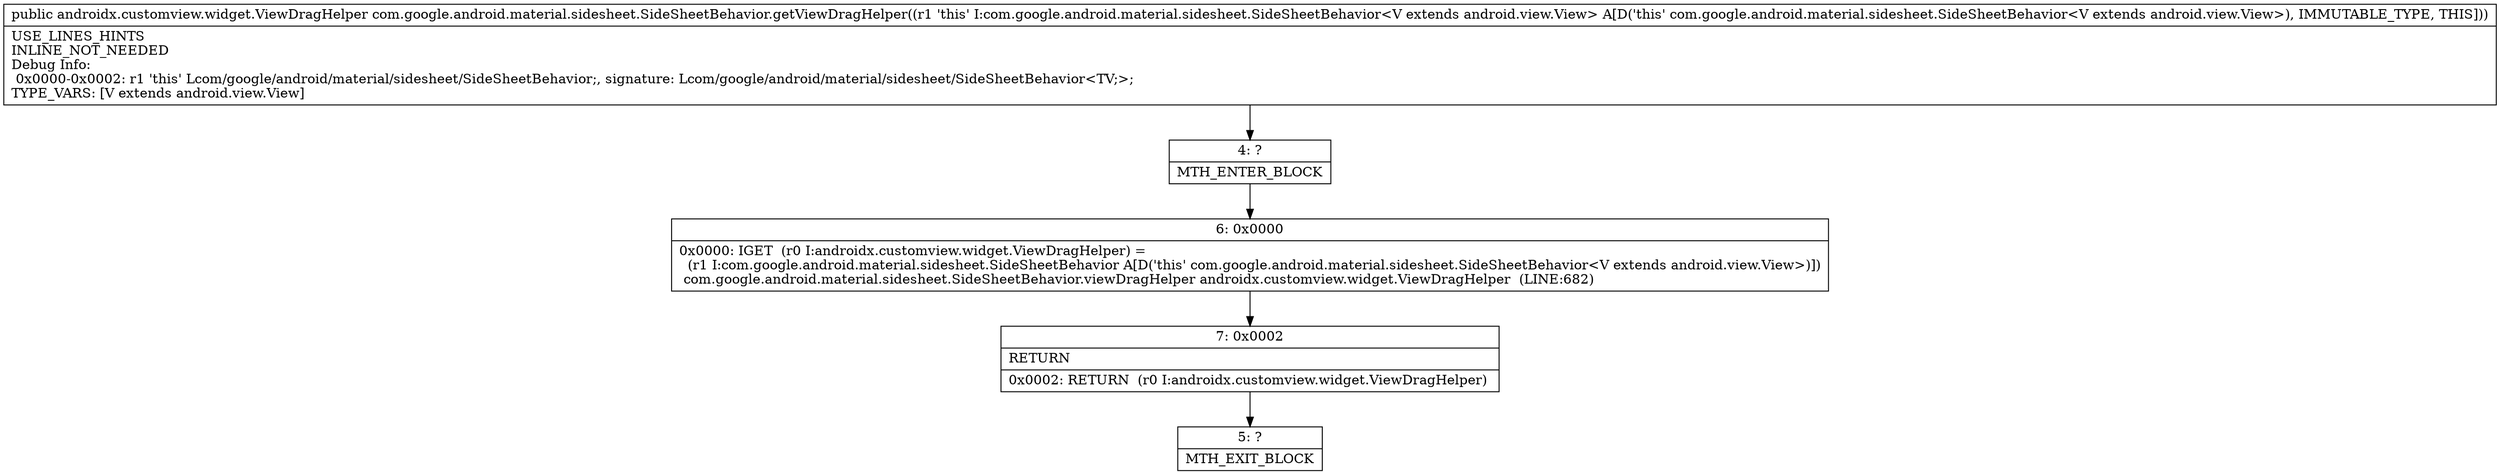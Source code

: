 digraph "CFG forcom.google.android.material.sidesheet.SideSheetBehavior.getViewDragHelper()Landroidx\/customview\/widget\/ViewDragHelper;" {
Node_4 [shape=record,label="{4\:\ ?|MTH_ENTER_BLOCK\l}"];
Node_6 [shape=record,label="{6\:\ 0x0000|0x0000: IGET  (r0 I:androidx.customview.widget.ViewDragHelper) = \l  (r1 I:com.google.android.material.sidesheet.SideSheetBehavior A[D('this' com.google.android.material.sidesheet.SideSheetBehavior\<V extends android.view.View\>)])\l com.google.android.material.sidesheet.SideSheetBehavior.viewDragHelper androidx.customview.widget.ViewDragHelper  (LINE:682)\l}"];
Node_7 [shape=record,label="{7\:\ 0x0002|RETURN\l|0x0002: RETURN  (r0 I:androidx.customview.widget.ViewDragHelper) \l}"];
Node_5 [shape=record,label="{5\:\ ?|MTH_EXIT_BLOCK\l}"];
MethodNode[shape=record,label="{public androidx.customview.widget.ViewDragHelper com.google.android.material.sidesheet.SideSheetBehavior.getViewDragHelper((r1 'this' I:com.google.android.material.sidesheet.SideSheetBehavior\<V extends android.view.View\> A[D('this' com.google.android.material.sidesheet.SideSheetBehavior\<V extends android.view.View\>), IMMUTABLE_TYPE, THIS]))  | USE_LINES_HINTS\lINLINE_NOT_NEEDED\lDebug Info:\l  0x0000\-0x0002: r1 'this' Lcom\/google\/android\/material\/sidesheet\/SideSheetBehavior;, signature: Lcom\/google\/android\/material\/sidesheet\/SideSheetBehavior\<TV;\>;\lTYPE_VARS: [V extends android.view.View]\l}"];
MethodNode -> Node_4;Node_4 -> Node_6;
Node_6 -> Node_7;
Node_7 -> Node_5;
}

